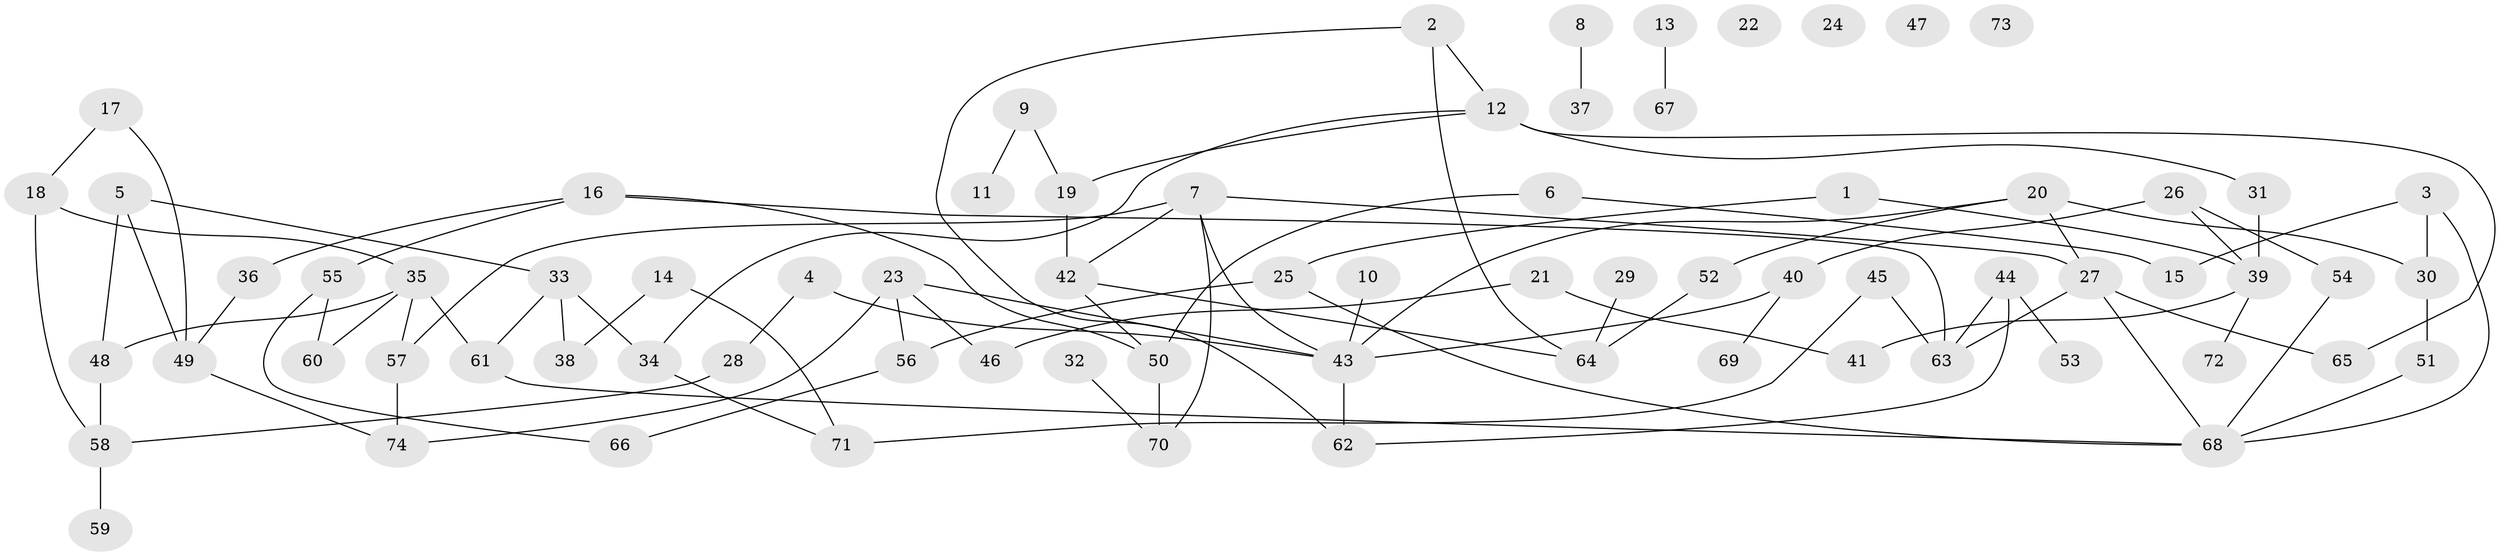 // coarse degree distribution, {0: 0.20689655172413793, 4: 0.27586206896551724, 2: 0.20689655172413793, 1: 0.10344827586206896, 6: 0.06896551724137931, 3: 0.06896551724137931, 10: 0.034482758620689655, 5: 0.034482758620689655}
// Generated by graph-tools (version 1.1) at 2025/44/03/04/25 21:44:09]
// undirected, 74 vertices, 96 edges
graph export_dot {
graph [start="1"]
  node [color=gray90,style=filled];
  1;
  2;
  3;
  4;
  5;
  6;
  7;
  8;
  9;
  10;
  11;
  12;
  13;
  14;
  15;
  16;
  17;
  18;
  19;
  20;
  21;
  22;
  23;
  24;
  25;
  26;
  27;
  28;
  29;
  30;
  31;
  32;
  33;
  34;
  35;
  36;
  37;
  38;
  39;
  40;
  41;
  42;
  43;
  44;
  45;
  46;
  47;
  48;
  49;
  50;
  51;
  52;
  53;
  54;
  55;
  56;
  57;
  58;
  59;
  60;
  61;
  62;
  63;
  64;
  65;
  66;
  67;
  68;
  69;
  70;
  71;
  72;
  73;
  74;
  1 -- 25;
  1 -- 39;
  2 -- 12;
  2 -- 62;
  2 -- 64;
  3 -- 15;
  3 -- 30;
  3 -- 68;
  4 -- 28;
  4 -- 43;
  5 -- 33;
  5 -- 48;
  5 -- 49;
  6 -- 15;
  6 -- 50;
  7 -- 27;
  7 -- 42;
  7 -- 43;
  7 -- 57;
  7 -- 70;
  8 -- 37;
  9 -- 11;
  9 -- 19;
  10 -- 43;
  12 -- 19;
  12 -- 31;
  12 -- 34;
  12 -- 65;
  13 -- 67;
  14 -- 38;
  14 -- 71;
  16 -- 36;
  16 -- 50;
  16 -- 55;
  16 -- 63;
  17 -- 18;
  17 -- 49;
  18 -- 35;
  18 -- 58;
  19 -- 42;
  20 -- 27;
  20 -- 30;
  20 -- 43;
  20 -- 52;
  21 -- 41;
  21 -- 46;
  23 -- 43;
  23 -- 46;
  23 -- 56;
  23 -- 74;
  25 -- 56;
  25 -- 68;
  26 -- 39;
  26 -- 40;
  26 -- 54;
  27 -- 63;
  27 -- 65;
  27 -- 68;
  28 -- 58;
  29 -- 64;
  30 -- 51;
  31 -- 39;
  32 -- 70;
  33 -- 34;
  33 -- 38;
  33 -- 61;
  34 -- 71;
  35 -- 48;
  35 -- 57;
  35 -- 60;
  35 -- 61;
  36 -- 49;
  39 -- 41;
  39 -- 72;
  40 -- 43;
  40 -- 69;
  42 -- 50;
  42 -- 64;
  43 -- 62;
  44 -- 53;
  44 -- 62;
  44 -- 63;
  45 -- 63;
  45 -- 71;
  48 -- 58;
  49 -- 74;
  50 -- 70;
  51 -- 68;
  52 -- 64;
  54 -- 68;
  55 -- 60;
  55 -- 66;
  56 -- 66;
  57 -- 74;
  58 -- 59;
  61 -- 68;
}
